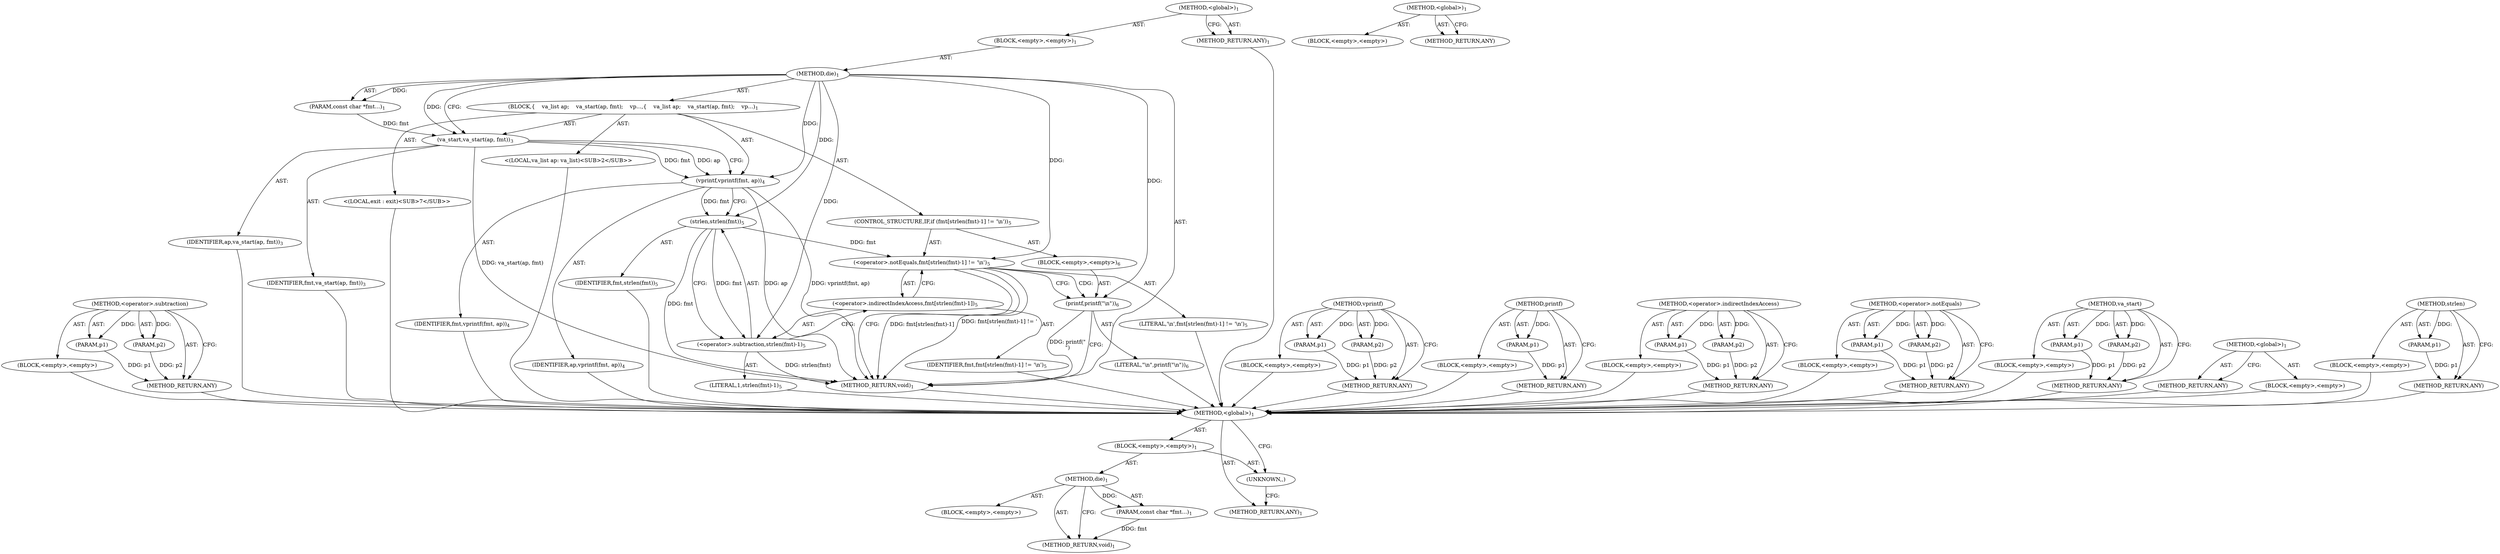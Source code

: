digraph "&lt;global&gt;" {
vulnerable_78 [label=<(METHOD,&lt;operator&gt;.subtraction)>];
vulnerable_79 [label=<(PARAM,p1)>];
vulnerable_80 [label=<(PARAM,p2)>];
vulnerable_81 [label=<(BLOCK,&lt;empty&gt;,&lt;empty&gt;)>];
vulnerable_82 [label=<(METHOD_RETURN,ANY)>];
vulnerable_6 [label=<(METHOD,&lt;global&gt;)<SUB>1</SUB>>];
vulnerable_7 [label=<(BLOCK,&lt;empty&gt;,&lt;empty&gt;)<SUB>1</SUB>>];
vulnerable_8 [label=<(METHOD,die)<SUB>1</SUB>>];
vulnerable_9 [label=<(PARAM,const char *fmt...)<SUB>1</SUB>>];
vulnerable_10 [label=<(BLOCK,{
    va_list ap;
    va_start(ap, fmt);
    vp...,{
    va_list ap;
    va_start(ap, fmt);
    vp...)<SUB>1</SUB>>];
vulnerable_11 [label="<(LOCAL,va_list ap: va_list)<SUB>2</SUB>>"];
vulnerable_12 [label=<(va_start,va_start(ap, fmt))<SUB>3</SUB>>];
vulnerable_13 [label=<(IDENTIFIER,ap,va_start(ap, fmt))<SUB>3</SUB>>];
vulnerable_14 [label=<(IDENTIFIER,fmt,va_start(ap, fmt))<SUB>3</SUB>>];
vulnerable_15 [label=<(vprintf,vprintf(fmt, ap))<SUB>4</SUB>>];
vulnerable_16 [label=<(IDENTIFIER,fmt,vprintf(fmt, ap))<SUB>4</SUB>>];
vulnerable_17 [label=<(IDENTIFIER,ap,vprintf(fmt, ap))<SUB>4</SUB>>];
vulnerable_18 [label=<(CONTROL_STRUCTURE,IF,if (fmt[strlen(fmt)-1] != '\n'))<SUB>5</SUB>>];
vulnerable_19 [label=<(&lt;operator&gt;.notEquals,fmt[strlen(fmt)-1] != '\n')<SUB>5</SUB>>];
vulnerable_20 [label=<(&lt;operator&gt;.indirectIndexAccess,fmt[strlen(fmt)-1])<SUB>5</SUB>>];
vulnerable_21 [label=<(IDENTIFIER,fmt,fmt[strlen(fmt)-1] != '\n')<SUB>5</SUB>>];
vulnerable_22 [label=<(&lt;operator&gt;.subtraction,strlen(fmt)-1)<SUB>5</SUB>>];
vulnerable_23 [label=<(strlen,strlen(fmt))<SUB>5</SUB>>];
vulnerable_24 [label=<(IDENTIFIER,fmt,strlen(fmt))<SUB>5</SUB>>];
vulnerable_25 [label=<(LITERAL,1,strlen(fmt)-1)<SUB>5</SUB>>];
vulnerable_26 [label=<(LITERAL,'\n',fmt[strlen(fmt)-1] != '\n')<SUB>5</SUB>>];
vulnerable_27 [label=<(BLOCK,&lt;empty&gt;,&lt;empty&gt;)<SUB>6</SUB>>];
vulnerable_28 [label=<(printf,printf(&quot;\n&quot;))<SUB>6</SUB>>];
vulnerable_29 [label=<(LITERAL,&quot;\n&quot;,printf(&quot;\n&quot;))<SUB>6</SUB>>];
vulnerable_30 [label="<(LOCAL,exit : exit)<SUB>7</SUB>>"];
vulnerable_31 [label=<(METHOD_RETURN,void)<SUB>1</SUB>>];
vulnerable_33 [label=<(METHOD_RETURN,ANY)<SUB>1</SUB>>];
vulnerable_63 [label=<(METHOD,vprintf)>];
vulnerable_64 [label=<(PARAM,p1)>];
vulnerable_65 [label=<(PARAM,p2)>];
vulnerable_66 [label=<(BLOCK,&lt;empty&gt;,&lt;empty&gt;)>];
vulnerable_67 [label=<(METHOD_RETURN,ANY)>];
vulnerable_87 [label=<(METHOD,printf)>];
vulnerable_88 [label=<(PARAM,p1)>];
vulnerable_89 [label=<(BLOCK,&lt;empty&gt;,&lt;empty&gt;)>];
vulnerable_90 [label=<(METHOD_RETURN,ANY)>];
vulnerable_73 [label=<(METHOD,&lt;operator&gt;.indirectIndexAccess)>];
vulnerable_74 [label=<(PARAM,p1)>];
vulnerable_75 [label=<(PARAM,p2)>];
vulnerable_76 [label=<(BLOCK,&lt;empty&gt;,&lt;empty&gt;)>];
vulnerable_77 [label=<(METHOD_RETURN,ANY)>];
vulnerable_68 [label=<(METHOD,&lt;operator&gt;.notEquals)>];
vulnerable_69 [label=<(PARAM,p1)>];
vulnerable_70 [label=<(PARAM,p2)>];
vulnerable_71 [label=<(BLOCK,&lt;empty&gt;,&lt;empty&gt;)>];
vulnerable_72 [label=<(METHOD_RETURN,ANY)>];
vulnerable_58 [label=<(METHOD,va_start)>];
vulnerable_59 [label=<(PARAM,p1)>];
vulnerable_60 [label=<(PARAM,p2)>];
vulnerable_61 [label=<(BLOCK,&lt;empty&gt;,&lt;empty&gt;)>];
vulnerable_62 [label=<(METHOD_RETURN,ANY)>];
vulnerable_52 [label=<(METHOD,&lt;global&gt;)<SUB>1</SUB>>];
vulnerable_53 [label=<(BLOCK,&lt;empty&gt;,&lt;empty&gt;)>];
vulnerable_54 [label=<(METHOD_RETURN,ANY)>];
vulnerable_83 [label=<(METHOD,strlen)>];
vulnerable_84 [label=<(PARAM,p1)>];
vulnerable_85 [label=<(BLOCK,&lt;empty&gt;,&lt;empty&gt;)>];
vulnerable_86 [label=<(METHOD_RETURN,ANY)>];
fixed_6 [label=<(METHOD,&lt;global&gt;)<SUB>1</SUB>>];
fixed_7 [label=<(BLOCK,&lt;empty&gt;,&lt;empty&gt;)<SUB>1</SUB>>];
fixed_8 [label=<(METHOD,die)<SUB>1</SUB>>];
fixed_9 [label=<(PARAM,const char *fmt...)<SUB>1</SUB>>];
fixed_10 [label=<(BLOCK,&lt;empty&gt;,&lt;empty&gt;)>];
fixed_11 [label=<(METHOD_RETURN,void)<SUB>1</SUB>>];
fixed_13 [label=<(UNKNOWN,,)>];
fixed_14 [label=<(METHOD_RETURN,ANY)<SUB>1</SUB>>];
fixed_23 [label=<(METHOD,&lt;global&gt;)<SUB>1</SUB>>];
fixed_24 [label=<(BLOCK,&lt;empty&gt;,&lt;empty&gt;)>];
fixed_25 [label=<(METHOD_RETURN,ANY)>];
vulnerable_78 -> vulnerable_79  [key=0, label="AST: "];
vulnerable_78 -> vulnerable_79  [key=1, label="DDG: "];
vulnerable_78 -> vulnerable_81  [key=0, label="AST: "];
vulnerable_78 -> vulnerable_80  [key=0, label="AST: "];
vulnerable_78 -> vulnerable_80  [key=1, label="DDG: "];
vulnerable_78 -> vulnerable_82  [key=0, label="AST: "];
vulnerable_78 -> vulnerable_82  [key=1, label="CFG: "];
vulnerable_79 -> vulnerable_82  [key=0, label="DDG: p1"];
vulnerable_80 -> vulnerable_82  [key=0, label="DDG: p2"];
vulnerable_81 -> fixed_6  [key=0];
vulnerable_82 -> fixed_6  [key=0];
vulnerable_6 -> vulnerable_7  [key=0, label="AST: "];
vulnerable_6 -> vulnerable_33  [key=0, label="AST: "];
vulnerable_6 -> vulnerable_33  [key=1, label="CFG: "];
vulnerable_7 -> vulnerable_8  [key=0, label="AST: "];
vulnerable_8 -> vulnerable_9  [key=0, label="AST: "];
vulnerable_8 -> vulnerable_9  [key=1, label="DDG: "];
vulnerable_8 -> vulnerable_10  [key=0, label="AST: "];
vulnerable_8 -> vulnerable_31  [key=0, label="AST: "];
vulnerable_8 -> vulnerable_12  [key=0, label="CFG: "];
vulnerable_8 -> vulnerable_12  [key=1, label="DDG: "];
vulnerable_8 -> vulnerable_15  [key=0, label="DDG: "];
vulnerable_8 -> vulnerable_19  [key=0, label="DDG: "];
vulnerable_8 -> vulnerable_28  [key=0, label="DDG: "];
vulnerable_8 -> vulnerable_22  [key=0, label="DDG: "];
vulnerable_8 -> vulnerable_23  [key=0, label="DDG: "];
vulnerable_9 -> vulnerable_12  [key=0, label="DDG: fmt"];
vulnerable_10 -> vulnerable_11  [key=0, label="AST: "];
vulnerable_10 -> vulnerable_12  [key=0, label="AST: "];
vulnerable_10 -> vulnerable_15  [key=0, label="AST: "];
vulnerable_10 -> vulnerable_18  [key=0, label="AST: "];
vulnerable_10 -> vulnerable_30  [key=0, label="AST: "];
vulnerable_11 -> fixed_6  [key=0];
vulnerable_12 -> vulnerable_13  [key=0, label="AST: "];
vulnerable_12 -> vulnerable_14  [key=0, label="AST: "];
vulnerable_12 -> vulnerable_15  [key=0, label="CFG: "];
vulnerable_12 -> vulnerable_15  [key=1, label="DDG: fmt"];
vulnerable_12 -> vulnerable_15  [key=2, label="DDG: ap"];
vulnerable_12 -> vulnerable_31  [key=0, label="DDG: va_start(ap, fmt)"];
vulnerable_13 -> fixed_6  [key=0];
vulnerable_14 -> fixed_6  [key=0];
vulnerable_15 -> vulnerable_16  [key=0, label="AST: "];
vulnerable_15 -> vulnerable_17  [key=0, label="AST: "];
vulnerable_15 -> vulnerable_23  [key=0, label="CFG: "];
vulnerable_15 -> vulnerable_23  [key=1, label="DDG: fmt"];
vulnerable_15 -> vulnerable_31  [key=0, label="DDG: ap"];
vulnerable_15 -> vulnerable_31  [key=1, label="DDG: vprintf(fmt, ap)"];
vulnerable_16 -> fixed_6  [key=0];
vulnerable_17 -> fixed_6  [key=0];
vulnerable_18 -> vulnerable_19  [key=0, label="AST: "];
vulnerable_18 -> vulnerable_27  [key=0, label="AST: "];
vulnerable_19 -> vulnerable_20  [key=0, label="AST: "];
vulnerable_19 -> vulnerable_26  [key=0, label="AST: "];
vulnerable_19 -> vulnerable_31  [key=0, label="CFG: "];
vulnerable_19 -> vulnerable_31  [key=1, label="DDG: fmt[strlen(fmt)-1]"];
vulnerable_19 -> vulnerable_31  [key=2, label="DDG: fmt[strlen(fmt)-1] != '\n'"];
vulnerable_19 -> vulnerable_28  [key=0, label="CFG: "];
vulnerable_19 -> vulnerable_28  [key=1, label="CDG: "];
vulnerable_20 -> vulnerable_21  [key=0, label="AST: "];
vulnerable_20 -> vulnerable_22  [key=0, label="AST: "];
vulnerable_20 -> vulnerable_19  [key=0, label="CFG: "];
vulnerable_21 -> fixed_6  [key=0];
vulnerable_22 -> vulnerable_23  [key=0, label="AST: "];
vulnerable_22 -> vulnerable_25  [key=0, label="AST: "];
vulnerable_22 -> vulnerable_20  [key=0, label="CFG: "];
vulnerable_22 -> vulnerable_31  [key=0, label="DDG: strlen(fmt)"];
vulnerable_23 -> vulnerable_24  [key=0, label="AST: "];
vulnerable_23 -> vulnerable_22  [key=0, label="CFG: "];
vulnerable_23 -> vulnerable_22  [key=1, label="DDG: fmt"];
vulnerable_23 -> vulnerable_31  [key=0, label="DDG: fmt"];
vulnerable_23 -> vulnerable_19  [key=0, label="DDG: fmt"];
vulnerable_24 -> fixed_6  [key=0];
vulnerable_25 -> fixed_6  [key=0];
vulnerable_26 -> fixed_6  [key=0];
vulnerable_27 -> vulnerable_28  [key=0, label="AST: "];
vulnerable_28 -> vulnerable_29  [key=0, label="AST: "];
vulnerable_28 -> vulnerable_31  [key=0, label="CFG: "];
vulnerable_28 -> vulnerable_31  [key=1, label="DDG: printf(&quot;\n&quot;)"];
vulnerable_29 -> fixed_6  [key=0];
vulnerable_30 -> fixed_6  [key=0];
vulnerable_31 -> fixed_6  [key=0];
vulnerable_33 -> fixed_6  [key=0];
vulnerable_63 -> vulnerable_64  [key=0, label="AST: "];
vulnerable_63 -> vulnerable_64  [key=1, label="DDG: "];
vulnerable_63 -> vulnerable_66  [key=0, label="AST: "];
vulnerable_63 -> vulnerable_65  [key=0, label="AST: "];
vulnerable_63 -> vulnerable_65  [key=1, label="DDG: "];
vulnerable_63 -> vulnerable_67  [key=0, label="AST: "];
vulnerable_63 -> vulnerable_67  [key=1, label="CFG: "];
vulnerable_64 -> vulnerable_67  [key=0, label="DDG: p1"];
vulnerable_65 -> vulnerable_67  [key=0, label="DDG: p2"];
vulnerable_66 -> fixed_6  [key=0];
vulnerable_67 -> fixed_6  [key=0];
vulnerable_87 -> vulnerable_88  [key=0, label="AST: "];
vulnerable_87 -> vulnerable_88  [key=1, label="DDG: "];
vulnerable_87 -> vulnerable_89  [key=0, label="AST: "];
vulnerable_87 -> vulnerable_90  [key=0, label="AST: "];
vulnerable_87 -> vulnerable_90  [key=1, label="CFG: "];
vulnerable_88 -> vulnerable_90  [key=0, label="DDG: p1"];
vulnerable_89 -> fixed_6  [key=0];
vulnerable_90 -> fixed_6  [key=0];
vulnerable_73 -> vulnerable_74  [key=0, label="AST: "];
vulnerable_73 -> vulnerable_74  [key=1, label="DDG: "];
vulnerable_73 -> vulnerable_76  [key=0, label="AST: "];
vulnerable_73 -> vulnerable_75  [key=0, label="AST: "];
vulnerable_73 -> vulnerable_75  [key=1, label="DDG: "];
vulnerable_73 -> vulnerable_77  [key=0, label="AST: "];
vulnerable_73 -> vulnerable_77  [key=1, label="CFG: "];
vulnerable_74 -> vulnerable_77  [key=0, label="DDG: p1"];
vulnerable_75 -> vulnerable_77  [key=0, label="DDG: p2"];
vulnerable_76 -> fixed_6  [key=0];
vulnerable_77 -> fixed_6  [key=0];
vulnerable_68 -> vulnerable_69  [key=0, label="AST: "];
vulnerable_68 -> vulnerable_69  [key=1, label="DDG: "];
vulnerable_68 -> vulnerable_71  [key=0, label="AST: "];
vulnerable_68 -> vulnerable_70  [key=0, label="AST: "];
vulnerable_68 -> vulnerable_70  [key=1, label="DDG: "];
vulnerable_68 -> vulnerable_72  [key=0, label="AST: "];
vulnerable_68 -> vulnerable_72  [key=1, label="CFG: "];
vulnerable_69 -> vulnerable_72  [key=0, label="DDG: p1"];
vulnerable_70 -> vulnerable_72  [key=0, label="DDG: p2"];
vulnerable_71 -> fixed_6  [key=0];
vulnerable_72 -> fixed_6  [key=0];
vulnerable_58 -> vulnerable_59  [key=0, label="AST: "];
vulnerable_58 -> vulnerable_59  [key=1, label="DDG: "];
vulnerable_58 -> vulnerable_61  [key=0, label="AST: "];
vulnerable_58 -> vulnerable_60  [key=0, label="AST: "];
vulnerable_58 -> vulnerable_60  [key=1, label="DDG: "];
vulnerable_58 -> vulnerable_62  [key=0, label="AST: "];
vulnerable_58 -> vulnerable_62  [key=1, label="CFG: "];
vulnerable_59 -> vulnerable_62  [key=0, label="DDG: p1"];
vulnerable_60 -> vulnerable_62  [key=0, label="DDG: p2"];
vulnerable_61 -> fixed_6  [key=0];
vulnerable_62 -> fixed_6  [key=0];
vulnerable_52 -> vulnerable_53  [key=0, label="AST: "];
vulnerable_52 -> vulnerable_54  [key=0, label="AST: "];
vulnerable_52 -> vulnerable_54  [key=1, label="CFG: "];
vulnerable_53 -> fixed_6  [key=0];
vulnerable_54 -> fixed_6  [key=0];
vulnerable_83 -> vulnerable_84  [key=0, label="AST: "];
vulnerable_83 -> vulnerable_84  [key=1, label="DDG: "];
vulnerable_83 -> vulnerable_85  [key=0, label="AST: "];
vulnerable_83 -> vulnerable_86  [key=0, label="AST: "];
vulnerable_83 -> vulnerable_86  [key=1, label="CFG: "];
vulnerable_84 -> vulnerable_86  [key=0, label="DDG: p1"];
vulnerable_85 -> fixed_6  [key=0];
vulnerable_86 -> fixed_6  [key=0];
fixed_6 -> fixed_7  [key=0, label="AST: "];
fixed_6 -> fixed_14  [key=0, label="AST: "];
fixed_6 -> fixed_13  [key=0, label="CFG: "];
fixed_7 -> fixed_8  [key=0, label="AST: "];
fixed_7 -> fixed_13  [key=0, label="AST: "];
fixed_8 -> fixed_9  [key=0, label="AST: "];
fixed_8 -> fixed_9  [key=1, label="DDG: "];
fixed_8 -> fixed_10  [key=0, label="AST: "];
fixed_8 -> fixed_11  [key=0, label="AST: "];
fixed_8 -> fixed_11  [key=1, label="CFG: "];
fixed_9 -> fixed_11  [key=0, label="DDG: fmt"];
fixed_13 -> fixed_14  [key=0, label="CFG: "];
fixed_23 -> fixed_24  [key=0, label="AST: "];
fixed_23 -> fixed_25  [key=0, label="AST: "];
fixed_23 -> fixed_25  [key=1, label="CFG: "];
}

